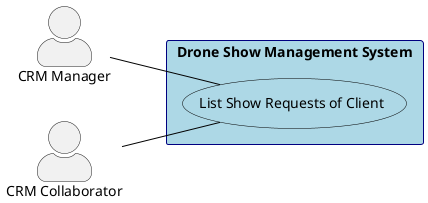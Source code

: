 @startuml

skinparam actorStyle awesome
skinparam usecase {
    BackgroundColor LightBlue
    BorderColor Black
    ArrowColor Black
}
skinparam rectangle {
    BorderColor Navy
    BackgroundColor LightBlue
}

left to right direction

actor "CRM Manager" as Manager
actor "CRM Collaborator" as Collaborator

rectangle "Drone Show Management System" {
  usecase "List Show Requests of Client" as UC235
}

Manager -- UC235
Collaborator -- UC235

@enduml
